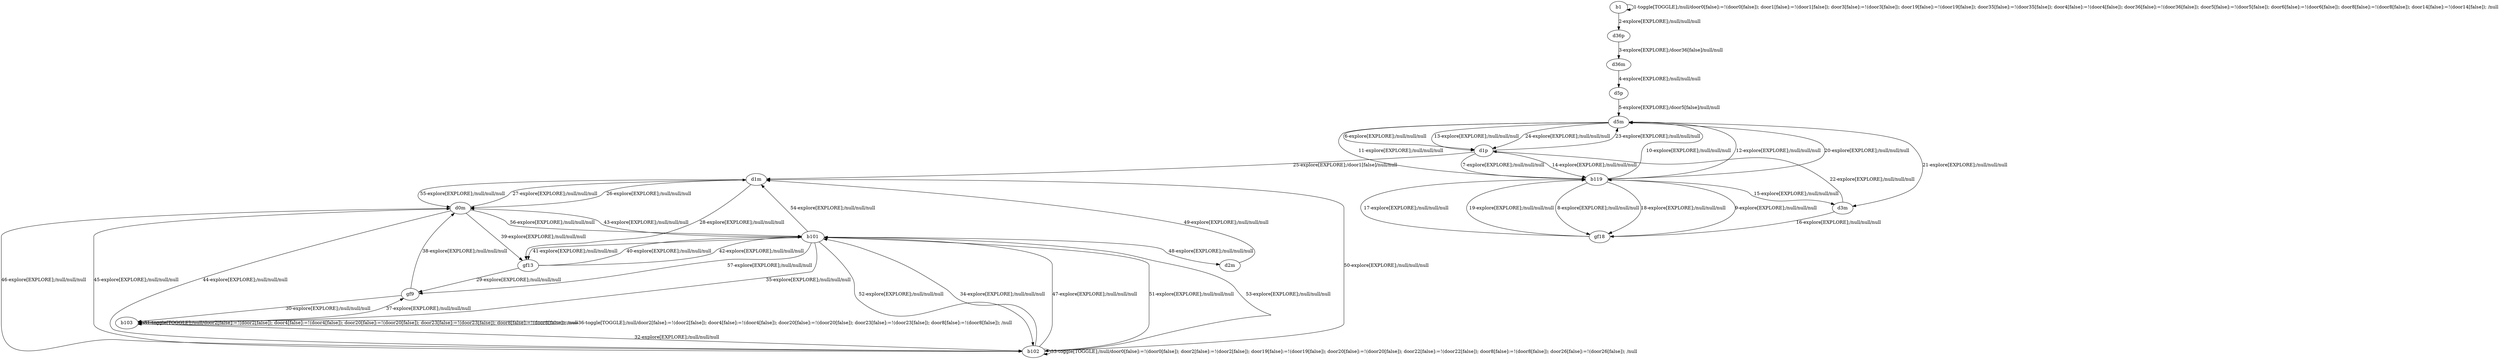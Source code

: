 # Total number of goals covered by this test: 10
# b101 --> b102
# gf13 --> b101
# b101 --> d2m
# d1m --> b102
# b101 --> b103
# d2m --> d1m
# b103 --> gf9
# gf13 --> gf9
# b103 --> b103
# b102 --> b101

digraph g {
"b1" -> "b1" [label = "1-toggle[TOGGLE];/null/door0[false]:=!(door0[false]); door1[false]:=!(door1[false]); door3[false]:=!(door3[false]); door19[false]:=!(door19[false]); door35[false]:=!(door35[false]); door4[false]:=!(door4[false]); door36[false]:=!(door36[false]); door5[false]:=!(door5[false]); door6[false]:=!(door6[false]); door8[false]:=!(door8[false]); door14[false]:=!(door14[false]); /null"];
"b1" -> "d36p" [label = "2-explore[EXPLORE];/null/null/null"];
"d36p" -> "d36m" [label = "3-explore[EXPLORE];/door36[false]/null/null"];
"d36m" -> "d5p" [label = "4-explore[EXPLORE];/null/null/null"];
"d5p" -> "d5m" [label = "5-explore[EXPLORE];/door5[false]/null/null"];
"d5m" -> "d1p" [label = "6-explore[EXPLORE];/null/null/null"];
"d1p" -> "b119" [label = "7-explore[EXPLORE];/null/null/null"];
"b119" -> "gf18" [label = "8-explore[EXPLORE];/null/null/null"];
"gf18" -> "b119" [label = "9-explore[EXPLORE];/null/null/null"];
"b119" -> "d5m" [label = "10-explore[EXPLORE];/null/null/null"];
"d5m" -> "b119" [label = "11-explore[EXPLORE];/null/null/null"];
"b119" -> "d5m" [label = "12-explore[EXPLORE];/null/null/null"];
"d5m" -> "d1p" [label = "13-explore[EXPLORE];/null/null/null"];
"d1p" -> "b119" [label = "14-explore[EXPLORE];/null/null/null"];
"b119" -> "d3m" [label = "15-explore[EXPLORE];/null/null/null"];
"d3m" -> "gf18" [label = "16-explore[EXPLORE];/null/null/null"];
"gf18" -> "b119" [label = "17-explore[EXPLORE];/null/null/null"];
"b119" -> "gf18" [label = "18-explore[EXPLORE];/null/null/null"];
"gf18" -> "b119" [label = "19-explore[EXPLORE];/null/null/null"];
"b119" -> "d5m" [label = "20-explore[EXPLORE];/null/null/null"];
"d5m" -> "d3m" [label = "21-explore[EXPLORE];/null/null/null"];
"d3m" -> "d1p" [label = "22-explore[EXPLORE];/null/null/null"];
"d1p" -> "d5m" [label = "23-explore[EXPLORE];/null/null/null"];
"d5m" -> "d1p" [label = "24-explore[EXPLORE];/null/null/null"];
"d1p" -> "d1m" [label = "25-explore[EXPLORE];/door1[false]/null/null"];
"d1m" -> "d0m" [label = "26-explore[EXPLORE];/null/null/null"];
"d0m" -> "d1m" [label = "27-explore[EXPLORE];/null/null/null"];
"d1m" -> "gf13" [label = "28-explore[EXPLORE];/null/null/null"];
"gf13" -> "gf9" [label = "29-explore[EXPLORE];/null/null/null"];
"gf9" -> "b103" [label = "30-explore[EXPLORE];/null/null/null"];
"b103" -> "b103" [label = "31-toggle[TOGGLE];/null/door2[false]:=!(door2[false]); door4[false]:=!(door4[false]); door20[false]:=!(door20[false]); door23[false]:=!(door23[false]); door8[false]:=!(door8[false]); /null"];
"b103" -> "b102" [label = "32-explore[EXPLORE];/null/null/null"];
"b102" -> "b102" [label = "33-toggle[TOGGLE];/null/door0[false]:=!(door0[false]); door2[false]:=!(door2[false]); door19[false]:=!(door19[false]); door20[false]:=!(door20[false]); door22[false]:=!(door22[false]); door8[false]:=!(door8[false]); door26[false]:=!(door26[false]); /null"];
"b102" -> "b101" [label = "34-explore[EXPLORE];/null/null/null"];
"b101" -> "b103" [label = "35-explore[EXPLORE];/null/null/null"];
"b103" -> "b103" [label = "36-toggle[TOGGLE];/null/door2[false]:=!(door2[false]); door4[false]:=!(door4[false]); door20[false]:=!(door20[false]); door23[false]:=!(door23[false]); door8[false]:=!(door8[false]); /null"];
"b103" -> "gf9" [label = "37-explore[EXPLORE];/null/null/null"];
"gf9" -> "d0m" [label = "38-explore[EXPLORE];/null/null/null"];
"d0m" -> "gf13" [label = "39-explore[EXPLORE];/null/null/null"];
"gf13" -> "b101" [label = "40-explore[EXPLORE];/null/null/null"];
"b101" -> "gf13" [label = "41-explore[EXPLORE];/null/null/null"];
"gf13" -> "b101" [label = "42-explore[EXPLORE];/null/null/null"];
"b101" -> "d0m" [label = "43-explore[EXPLORE];/null/null/null"];
"d0m" -> "b102" [label = "44-explore[EXPLORE];/null/null/null"];
"b102" -> "d0m" [label = "45-explore[EXPLORE];/null/null/null"];
"d0m" -> "b102" [label = "46-explore[EXPLORE];/null/null/null"];
"b102" -> "b101" [label = "47-explore[EXPLORE];/null/null/null"];
"b101" -> "d2m" [label = "48-explore[EXPLORE];/null/null/null"];
"d2m" -> "d1m" [label = "49-explore[EXPLORE];/null/null/null"];
"d1m" -> "b102" [label = "50-explore[EXPLORE];/null/null/null"];
"b102" -> "b101" [label = "51-explore[EXPLORE];/null/null/null"];
"b101" -> "b102" [label = "52-explore[EXPLORE];/null/null/null"];
"b102" -> "b101" [label = "53-explore[EXPLORE];/null/null/null"];
"b101" -> "d1m" [label = "54-explore[EXPLORE];/null/null/null"];
"d1m" -> "d0m" [label = "55-explore[EXPLORE];/null/null/null"];
"d0m" -> "b101" [label = "56-explore[EXPLORE];/null/null/null"];
"b101" -> "gf9" [label = "57-explore[EXPLORE];/null/null/null"];
}